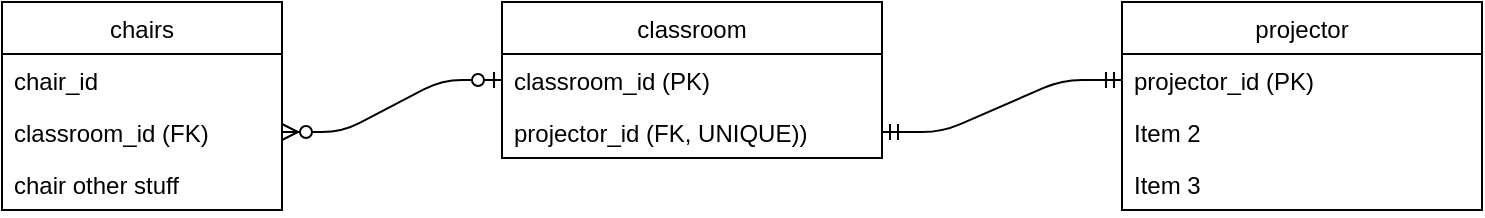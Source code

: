 <mxfile version="15.2.9" type="device"><diagram id="YPgzHWphE5K3g9lNRep_" name="Page-1"><mxGraphModel dx="1422" dy="808" grid="1" gridSize="10" guides="1" tooltips="1" connect="1" arrows="1" fold="1" page="1" pageScale="1" pageWidth="850" pageHeight="1100" math="0" shadow="0"><root><mxCell id="0"/><mxCell id="1" parent="0"/><mxCell id="TKstVh4cBO_1Nohsi5dO-1" value="classroom" style="swimlane;fontStyle=0;childLayout=stackLayout;horizontal=1;startSize=26;horizontalStack=0;resizeParent=1;resizeParentMax=0;resizeLast=0;collapsible=1;marginBottom=0;" vertex="1" parent="1"><mxGeometry x="320" y="300" width="190" height="78" as="geometry"/></mxCell><mxCell id="TKstVh4cBO_1Nohsi5dO-2" value="classroom_id (PK)" style="text;strokeColor=none;fillColor=none;align=left;verticalAlign=top;spacingLeft=4;spacingRight=4;overflow=hidden;rotatable=0;points=[[0,0.5],[1,0.5]];portConstraint=eastwest;" vertex="1" parent="TKstVh4cBO_1Nohsi5dO-1"><mxGeometry y="26" width="190" height="26" as="geometry"/></mxCell><mxCell id="TKstVh4cBO_1Nohsi5dO-3" value="projector_id (FK, UNIQUE))" style="text;strokeColor=none;fillColor=none;align=left;verticalAlign=top;spacingLeft=4;spacingRight=4;overflow=hidden;rotatable=0;points=[[0,0.5],[1,0.5]];portConstraint=eastwest;" vertex="1" parent="TKstVh4cBO_1Nohsi5dO-1"><mxGeometry y="52" width="190" height="26" as="geometry"/></mxCell><mxCell id="TKstVh4cBO_1Nohsi5dO-5" value="projector" style="swimlane;fontStyle=0;childLayout=stackLayout;horizontal=1;startSize=26;horizontalStack=0;resizeParent=1;resizeParentMax=0;resizeLast=0;collapsible=1;marginBottom=0;" vertex="1" parent="1"><mxGeometry x="630" y="300" width="180" height="104" as="geometry"/></mxCell><mxCell id="TKstVh4cBO_1Nohsi5dO-6" value="projector_id (PK)" style="text;strokeColor=none;fillColor=none;align=left;verticalAlign=top;spacingLeft=4;spacingRight=4;overflow=hidden;rotatable=0;points=[[0,0.5],[1,0.5]];portConstraint=eastwest;" vertex="1" parent="TKstVh4cBO_1Nohsi5dO-5"><mxGeometry y="26" width="180" height="26" as="geometry"/></mxCell><mxCell id="TKstVh4cBO_1Nohsi5dO-7" value="Item 2" style="text;strokeColor=none;fillColor=none;align=left;verticalAlign=top;spacingLeft=4;spacingRight=4;overflow=hidden;rotatable=0;points=[[0,0.5],[1,0.5]];portConstraint=eastwest;" vertex="1" parent="TKstVh4cBO_1Nohsi5dO-5"><mxGeometry y="52" width="180" height="26" as="geometry"/></mxCell><mxCell id="TKstVh4cBO_1Nohsi5dO-8" value="Item 3" style="text;strokeColor=none;fillColor=none;align=left;verticalAlign=top;spacingLeft=4;spacingRight=4;overflow=hidden;rotatable=0;points=[[0,0.5],[1,0.5]];portConstraint=eastwest;" vertex="1" parent="TKstVh4cBO_1Nohsi5dO-5"><mxGeometry y="78" width="180" height="26" as="geometry"/></mxCell><mxCell id="TKstVh4cBO_1Nohsi5dO-9" value="chairs" style="swimlane;fontStyle=0;childLayout=stackLayout;horizontal=1;startSize=26;horizontalStack=0;resizeParent=1;resizeParentMax=0;resizeLast=0;collapsible=1;marginBottom=0;" vertex="1" parent="1"><mxGeometry x="70" y="300" width="140" height="104" as="geometry"/></mxCell><mxCell id="TKstVh4cBO_1Nohsi5dO-10" value="chair_id" style="text;strokeColor=none;fillColor=none;align=left;verticalAlign=top;spacingLeft=4;spacingRight=4;overflow=hidden;rotatable=0;points=[[0,0.5],[1,0.5]];portConstraint=eastwest;" vertex="1" parent="TKstVh4cBO_1Nohsi5dO-9"><mxGeometry y="26" width="140" height="26" as="geometry"/></mxCell><mxCell id="TKstVh4cBO_1Nohsi5dO-11" value="classroom_id (FK)" style="text;strokeColor=none;fillColor=none;align=left;verticalAlign=top;spacingLeft=4;spacingRight=4;overflow=hidden;rotatable=0;points=[[0,0.5],[1,0.5]];portConstraint=eastwest;" vertex="1" parent="TKstVh4cBO_1Nohsi5dO-9"><mxGeometry y="52" width="140" height="26" as="geometry"/></mxCell><mxCell id="TKstVh4cBO_1Nohsi5dO-12" value="chair other stuff" style="text;strokeColor=none;fillColor=none;align=left;verticalAlign=top;spacingLeft=4;spacingRight=4;overflow=hidden;rotatable=0;points=[[0,0.5],[1,0.5]];portConstraint=eastwest;" vertex="1" parent="TKstVh4cBO_1Nohsi5dO-9"><mxGeometry y="78" width="140" height="26" as="geometry"/></mxCell><mxCell id="TKstVh4cBO_1Nohsi5dO-13" value="" style="edgeStyle=entityRelationEdgeStyle;fontSize=12;html=1;endArrow=ERmandOne;startArrow=ERmandOne;exitX=1;exitY=0.5;exitDx=0;exitDy=0;entryX=0;entryY=0.5;entryDx=0;entryDy=0;" edge="1" parent="1" source="TKstVh4cBO_1Nohsi5dO-3" target="TKstVh4cBO_1Nohsi5dO-6"><mxGeometry width="100" height="100" relative="1" as="geometry"><mxPoint x="650" y="620" as="sourcePoint"/><mxPoint x="750" y="520" as="targetPoint"/></mxGeometry></mxCell><mxCell id="TKstVh4cBO_1Nohsi5dO-15" value="" style="edgeStyle=entityRelationEdgeStyle;fontSize=12;html=1;endArrow=ERzeroToMany;startArrow=ERzeroToOne;exitX=0;exitY=0.5;exitDx=0;exitDy=0;entryX=1;entryY=0.5;entryDx=0;entryDy=0;" edge="1" parent="1" source="TKstVh4cBO_1Nohsi5dO-2" target="TKstVh4cBO_1Nohsi5dO-11"><mxGeometry width="100" height="100" relative="1" as="geometry"><mxPoint x="360" y="391" as="sourcePoint"/><mxPoint x="270" y="450" as="targetPoint"/></mxGeometry></mxCell></root></mxGraphModel></diagram></mxfile>